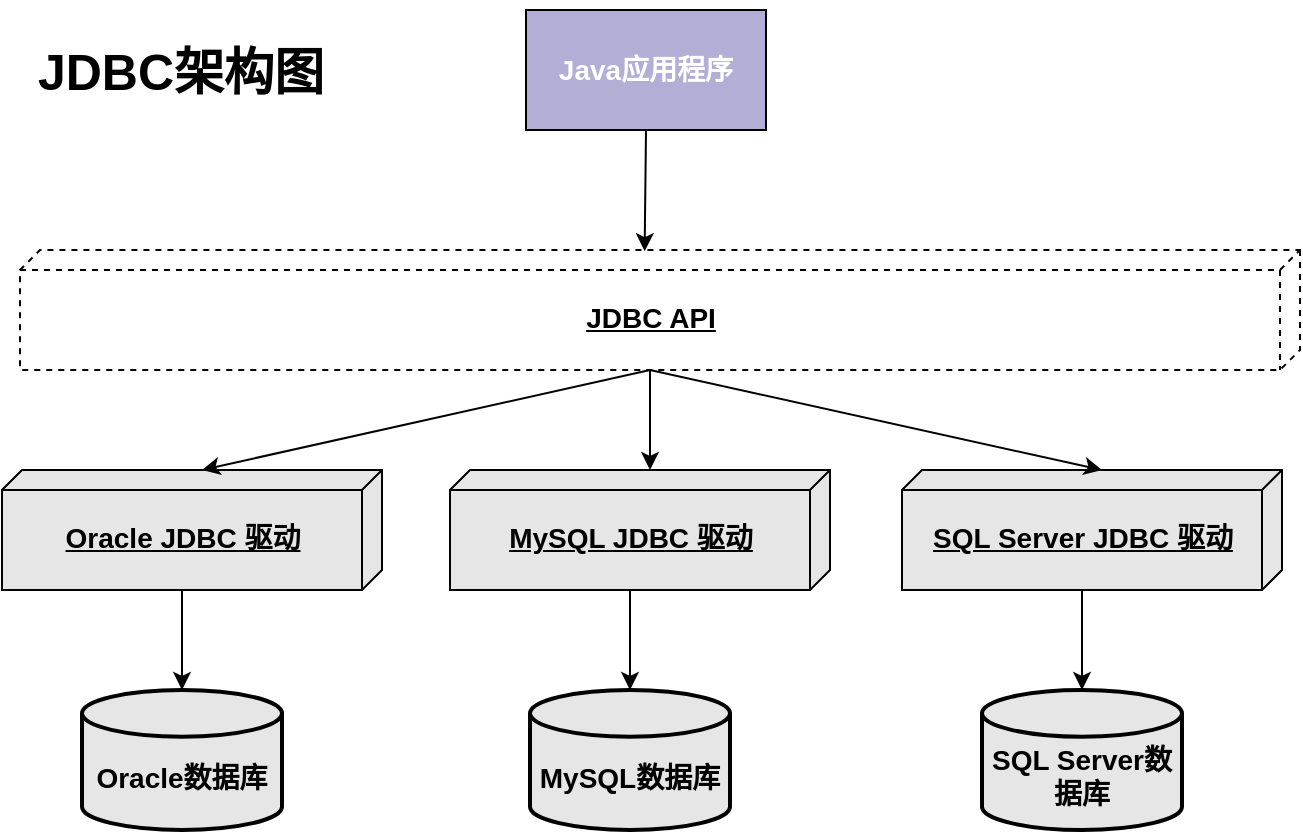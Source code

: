 <mxfile version="20.8.16" type="device"><diagram name="第 1 页" id="gXuLVColRnkwdWQxJ67r"><mxGraphModel dx="1036" dy="614" grid="1" gridSize="10" guides="1" tooltips="1" connect="1" arrows="1" fold="1" page="1" pageScale="1" pageWidth="827" pageHeight="1169" math="0" shadow="0"><root><mxCell id="0"/><mxCell id="1" parent="0"/><mxCell id="OnRfBnctU9xet41KDU6F-2" value="&lt;b&gt;&lt;font style=&quot;font-size: 14px&quot;&gt;JDBC API&lt;/font&gt;&lt;/b&gt;" style="verticalAlign=middle;align=center;spacingTop=8;spacingLeft=2;spacingRight=12;shape=cube;size=10;direction=south;fontStyle=4;html=1;dashed=1;" vertex="1" parent="1"><mxGeometry x="9" y="135" width="640" height="60" as="geometry"/></mxCell><mxCell id="OnRfBnctU9xet41KDU6F-3" style="edgeStyle=none;rounded=0;orthogonalLoop=1;jettySize=auto;html=1;exitX=0.5;exitY=1;exitDx=0;exitDy=0;entryX=0.01;entryY=0.512;entryDx=0;entryDy=0;entryPerimeter=0;" edge="1" parent="1" source="OnRfBnctU9xet41KDU6F-4" target="OnRfBnctU9xet41KDU6F-2"><mxGeometry relative="1" as="geometry"/></mxCell><mxCell id="OnRfBnctU9xet41KDU6F-4" value="&lt;b&gt;&lt;font style=&quot;font-size: 14px&quot; color=&quot;#ffffff&quot;&gt;Java应用程序&lt;/font&gt;&lt;/b&gt;" style="rounded=0;whiteSpace=wrap;html=1;align=center;fillColor=#b2aed6;" vertex="1" parent="1"><mxGeometry x="262" y="15" width="120" height="60" as="geometry"/></mxCell><mxCell id="OnRfBnctU9xet41KDU6F-5" value="&lt;b&gt;&lt;font style=&quot;font-size: 14px&quot;&gt;Oracle JDBC 驱动&lt;/font&gt;&lt;/b&gt;" style="verticalAlign=middle;align=center;spacingTop=8;spacingLeft=2;spacingRight=12;shape=cube;size=10;direction=south;fontStyle=4;html=1;fillColor=#E6E6E6;" vertex="1" parent="1"><mxGeometry y="245" width="190" height="60" as="geometry"/></mxCell><mxCell id="OnRfBnctU9xet41KDU6F-6" style="edgeStyle=none;rounded=0;orthogonalLoop=1;jettySize=auto;html=1;exitX=0;exitY=0;exitDx=60;exitDy=325;exitPerimeter=0;entryX=0;entryY=0;entryDx=0;entryDy=90;entryPerimeter=0;" edge="1" parent="1" source="OnRfBnctU9xet41KDU6F-2" target="OnRfBnctU9xet41KDU6F-5"><mxGeometry relative="1" as="geometry"/></mxCell><mxCell id="OnRfBnctU9xet41KDU6F-7" value="&lt;b&gt;&lt;font style=&quot;font-size: 14px&quot;&gt;MySQL JDBC 驱动&lt;/font&gt;&lt;/b&gt;" style="verticalAlign=middle;align=center;spacingTop=8;spacingLeft=2;spacingRight=12;shape=cube;size=10;direction=south;fontStyle=4;html=1;fillColor=#E6E6E6;" vertex="1" parent="1"><mxGeometry x="224" y="245" width="190" height="60" as="geometry"/></mxCell><mxCell id="OnRfBnctU9xet41KDU6F-8" style="edgeStyle=none;rounded=0;orthogonalLoop=1;jettySize=auto;html=1;exitX=0;exitY=0;exitDx=60;exitDy=325;exitPerimeter=0;entryX=0;entryY=0;entryDx=0;entryDy=90;entryPerimeter=0;" edge="1" parent="1" source="OnRfBnctU9xet41KDU6F-2" target="OnRfBnctU9xet41KDU6F-7"><mxGeometry relative="1" as="geometry"><mxPoint x="330" y="245" as="targetPoint"/></mxGeometry></mxCell><mxCell id="OnRfBnctU9xet41KDU6F-9" value="&lt;b&gt;&lt;font style=&quot;font-size: 14px&quot;&gt;SQL Server JDBC 驱动&lt;/font&gt;&lt;/b&gt;" style="verticalAlign=middle;align=center;spacingTop=8;spacingLeft=2;spacingRight=12;shape=cube;size=10;direction=south;fontStyle=4;html=1;fillColor=#E6E6E6;" vertex="1" parent="1"><mxGeometry x="450" y="245" width="190" height="60" as="geometry"/></mxCell><mxCell id="OnRfBnctU9xet41KDU6F-10" style="edgeStyle=none;rounded=0;orthogonalLoop=1;jettySize=auto;html=1;exitX=0;exitY=0;exitDx=60;exitDy=325;exitPerimeter=0;entryX=0;entryY=0;entryDx=0;entryDy=90;entryPerimeter=0;" edge="1" parent="1" source="OnRfBnctU9xet41KDU6F-2" target="OnRfBnctU9xet41KDU6F-9"><mxGeometry relative="1" as="geometry"/></mxCell><mxCell id="OnRfBnctU9xet41KDU6F-11" value="&lt;b&gt;&lt;font style=&quot;font-size: 14px&quot;&gt;&lt;br&gt;Oracle数据库&lt;/font&gt;&lt;/b&gt;" style="strokeWidth=2;html=1;shape=mxgraph.flowchart.database;whiteSpace=wrap;fillColor=#E6E6E6;align=center;verticalAlign=middle;" vertex="1" parent="1"><mxGeometry x="40" y="355" width="100" height="70" as="geometry"/></mxCell><mxCell id="OnRfBnctU9xet41KDU6F-12" style="edgeStyle=orthogonalEdgeStyle;rounded=0;orthogonalLoop=1;jettySize=auto;html=1;exitX=0;exitY=0;exitDx=60;exitDy=100;exitPerimeter=0;" edge="1" parent="1" source="OnRfBnctU9xet41KDU6F-5" target="OnRfBnctU9xet41KDU6F-11"><mxGeometry relative="1" as="geometry"/></mxCell><mxCell id="OnRfBnctU9xet41KDU6F-13" value="&lt;b&gt;&lt;font style=&quot;font-size: 14px&quot;&gt;&lt;br&gt;MySQL数据库&lt;/font&gt;&lt;/b&gt;" style="strokeWidth=2;html=1;shape=mxgraph.flowchart.database;whiteSpace=wrap;fillColor=#E6E6E6;align=center;verticalAlign=middle;" vertex="1" parent="1"><mxGeometry x="264" y="355" width="100" height="70" as="geometry"/></mxCell><mxCell id="OnRfBnctU9xet41KDU6F-14" style="edgeStyle=orthogonalEdgeStyle;rounded=0;orthogonalLoop=1;jettySize=auto;html=1;exitX=0;exitY=0;exitDx=60;exitDy=100;exitPerimeter=0;entryX=0.5;entryY=0;entryDx=0;entryDy=0;entryPerimeter=0;" edge="1" parent="1" source="OnRfBnctU9xet41KDU6F-7" target="OnRfBnctU9xet41KDU6F-13"><mxGeometry relative="1" as="geometry"/></mxCell><mxCell id="OnRfBnctU9xet41KDU6F-15" value="&lt;b&gt;&lt;font style=&quot;font-size: 14px&quot;&gt;&lt;br&gt;SQL Server数据库&lt;/font&gt;&lt;/b&gt;" style="strokeWidth=2;html=1;shape=mxgraph.flowchart.database;whiteSpace=wrap;fillColor=#E6E6E6;align=center;verticalAlign=middle;" vertex="1" parent="1"><mxGeometry x="490" y="355" width="100" height="70" as="geometry"/></mxCell><mxCell id="OnRfBnctU9xet41KDU6F-16" style="edgeStyle=orthogonalEdgeStyle;rounded=0;orthogonalLoop=1;jettySize=auto;html=1;exitX=0;exitY=0;exitDx=60;exitDy=100;exitPerimeter=0;" edge="1" parent="1" source="OnRfBnctU9xet41KDU6F-9" target="OnRfBnctU9xet41KDU6F-15"><mxGeometry relative="1" as="geometry"/></mxCell><mxCell id="OnRfBnctU9xet41KDU6F-17" value="JDBC架构图" style="rounded=0;whiteSpace=wrap;html=1;fontSize=25;align=center;fontStyle=1;fillColor=none;strokeColor=none;" vertex="1" parent="1"><mxGeometry x="9" y="10" width="161" height="70" as="geometry"/></mxCell></root></mxGraphModel></diagram></mxfile>